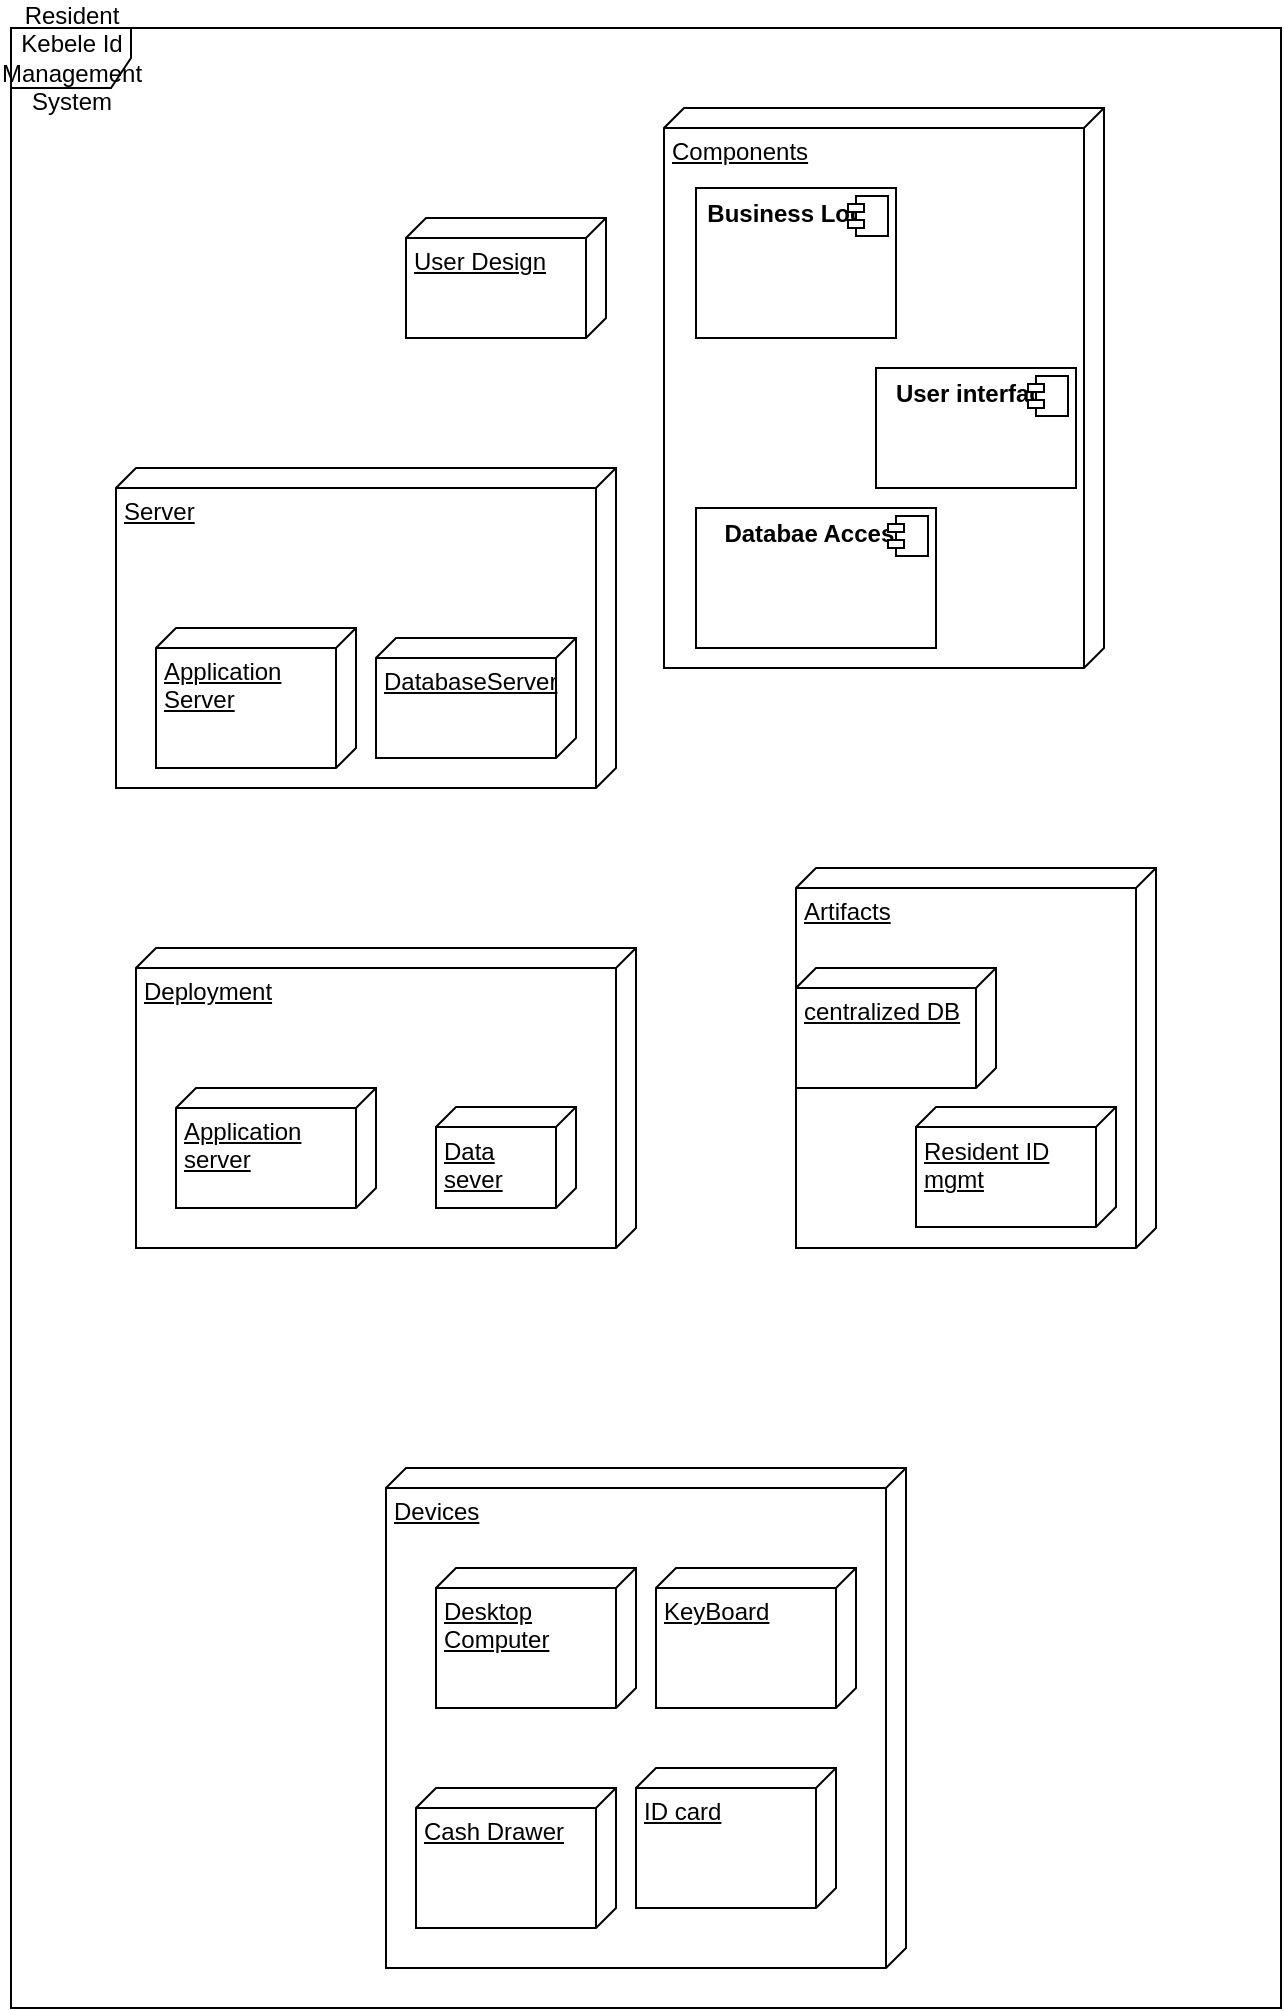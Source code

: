 <mxfile version="21.3.6" type="github">
  <diagram name="Page-1" id="1fdh5kAvn6H_yMlxb5c7">
    <mxGraphModel dx="704" dy="445" grid="1" gridSize="10" guides="1" tooltips="1" connect="1" arrows="1" fold="1" page="1" pageScale="1" pageWidth="850" pageHeight="1100" math="0" shadow="0">
      <root>
        <mxCell id="0" />
        <mxCell id="1" parent="0" />
        <mxCell id="oc99oSfQqwnh3Au1N5ky-1" value="Resident Kebele Id Management System" style="shape=umlFrame;whiteSpace=wrap;html=1;pointerEvents=0;" vertex="1" parent="1">
          <mxGeometry x="97.5" y="70" width="635" height="990" as="geometry" />
        </mxCell>
        <mxCell id="oc99oSfQqwnh3Au1N5ky-5" value="Server" style="verticalAlign=top;align=left;spacingTop=8;spacingLeft=2;spacingRight=12;shape=cube;size=10;direction=south;fontStyle=4;html=1;whiteSpace=wrap;" vertex="1" parent="1">
          <mxGeometry x="150" y="290" width="250" height="160" as="geometry" />
        </mxCell>
        <mxCell id="oc99oSfQqwnh3Au1N5ky-3" value="Application Server" style="verticalAlign=top;align=left;spacingTop=8;spacingLeft=2;spacingRight=12;shape=cube;size=10;direction=south;fontStyle=4;html=1;whiteSpace=wrap;" vertex="1" parent="1">
          <mxGeometry x="170" y="370" width="100" height="70" as="geometry" />
        </mxCell>
        <mxCell id="oc99oSfQqwnh3Au1N5ky-2" value="User Design" style="verticalAlign=top;align=left;spacingTop=8;spacingLeft=2;spacingRight=12;shape=cube;size=10;direction=south;fontStyle=4;html=1;whiteSpace=wrap;" vertex="1" parent="1">
          <mxGeometry x="295" y="165" width="100" height="60" as="geometry" />
        </mxCell>
        <mxCell id="oc99oSfQqwnh3Au1N5ky-4" value="DatabaseServer" style="verticalAlign=top;align=left;spacingTop=8;spacingLeft=2;spacingRight=12;shape=cube;size=10;direction=south;fontStyle=4;html=1;whiteSpace=wrap;" vertex="1" parent="1">
          <mxGeometry x="280" y="375" width="100" height="60" as="geometry" />
        </mxCell>
        <mxCell id="oc99oSfQqwnh3Au1N5ky-9" value="Devices&lt;br&gt;" style="verticalAlign=top;align=left;spacingTop=8;spacingLeft=2;spacingRight=12;shape=cube;size=10;direction=south;fontStyle=4;html=1;whiteSpace=wrap;" vertex="1" parent="1">
          <mxGeometry x="285" y="790" width="260" height="250" as="geometry" />
        </mxCell>
        <mxCell id="oc99oSfQqwnh3Au1N5ky-10" value="Desktop Computer" style="verticalAlign=top;align=left;spacingTop=8;spacingLeft=2;spacingRight=12;shape=cube;size=10;direction=south;fontStyle=4;html=1;whiteSpace=wrap;" vertex="1" parent="1">
          <mxGeometry x="310" y="840" width="100" height="70" as="geometry" />
        </mxCell>
        <mxCell id="oc99oSfQqwnh3Au1N5ky-11" value="KeyBoard" style="verticalAlign=top;align=left;spacingTop=8;spacingLeft=2;spacingRight=12;shape=cube;size=10;direction=south;fontStyle=4;html=1;whiteSpace=wrap;" vertex="1" parent="1">
          <mxGeometry x="420" y="840" width="100" height="70" as="geometry" />
        </mxCell>
        <mxCell id="oc99oSfQqwnh3Au1N5ky-12" value="Cash Drawer" style="verticalAlign=top;align=left;spacingTop=8;spacingLeft=2;spacingRight=12;shape=cube;size=10;direction=south;fontStyle=4;html=1;whiteSpace=wrap;" vertex="1" parent="1">
          <mxGeometry x="300" y="950" width="100" height="70" as="geometry" />
        </mxCell>
        <mxCell id="oc99oSfQqwnh3Au1N5ky-13" value="ID card" style="verticalAlign=top;align=left;spacingTop=8;spacingLeft=2;spacingRight=12;shape=cube;size=10;direction=south;fontStyle=4;html=1;whiteSpace=wrap;" vertex="1" parent="1">
          <mxGeometry x="410" y="940" width="100" height="70" as="geometry" />
        </mxCell>
        <mxCell id="oc99oSfQqwnh3Au1N5ky-15" value="Components" style="verticalAlign=top;align=left;spacingTop=8;spacingLeft=2;spacingRight=12;shape=cube;size=10;direction=south;fontStyle=4;html=1;whiteSpace=wrap;" vertex="1" parent="1">
          <mxGeometry x="424" y="110" width="220" height="280" as="geometry" />
        </mxCell>
        <mxCell id="oc99oSfQqwnh3Au1N5ky-23" value="&lt;p style=&quot;margin:0px;margin-top:6px;text-align:center;&quot;&gt;&lt;b&gt;User interface&lt;/b&gt;&lt;/p&gt;&lt;p style=&quot;margin:0px;margin-top:6px;text-align:center;&quot;&gt;&lt;b&gt;&lt;br&gt;&lt;/b&gt;&lt;/p&gt;" style="align=left;overflow=fill;html=1;dropTarget=0;whiteSpace=wrap;" vertex="1" parent="1">
          <mxGeometry x="530" y="240" width="100" height="60" as="geometry" />
        </mxCell>
        <mxCell id="oc99oSfQqwnh3Au1N5ky-24" value="" style="shape=component;jettyWidth=8;jettyHeight=4;" vertex="1" parent="oc99oSfQqwnh3Au1N5ky-23">
          <mxGeometry x="1" width="20" height="20" relative="1" as="geometry">
            <mxPoint x="-24" y="4" as="offset" />
          </mxGeometry>
        </mxCell>
        <mxCell id="oc99oSfQqwnh3Au1N5ky-25" value="&lt;p style=&quot;margin:0px;margin-top:6px;text-align:center;&quot;&gt;&lt;b&gt;Business Logic&lt;/b&gt;&lt;/p&gt;" style="align=left;overflow=fill;html=1;dropTarget=0;whiteSpace=wrap;" vertex="1" parent="1">
          <mxGeometry x="440" y="150" width="100" height="75" as="geometry" />
        </mxCell>
        <mxCell id="oc99oSfQqwnh3Au1N5ky-26" value="" style="shape=component;jettyWidth=8;jettyHeight=4;" vertex="1" parent="oc99oSfQqwnh3Au1N5ky-25">
          <mxGeometry x="1" width="20" height="20" relative="1" as="geometry">
            <mxPoint x="-24" y="4" as="offset" />
          </mxGeometry>
        </mxCell>
        <mxCell id="oc99oSfQqwnh3Au1N5ky-27" value="&lt;p style=&quot;margin:0px;margin-top:6px;text-align:center;&quot;&gt;&lt;b&gt;Databae Access&lt;/b&gt;&lt;/p&gt;" style="align=left;overflow=fill;html=1;dropTarget=0;whiteSpace=wrap;" vertex="1" parent="1">
          <mxGeometry x="440" y="310" width="120" height="70" as="geometry" />
        </mxCell>
        <mxCell id="oc99oSfQqwnh3Au1N5ky-28" value="" style="shape=component;jettyWidth=8;jettyHeight=4;" vertex="1" parent="oc99oSfQqwnh3Au1N5ky-27">
          <mxGeometry x="1" width="20" height="20" relative="1" as="geometry">
            <mxPoint x="-24" y="4" as="offset" />
          </mxGeometry>
        </mxCell>
        <mxCell id="oc99oSfQqwnh3Au1N5ky-32" value="Artifacts&lt;br&gt;" style="verticalAlign=top;align=left;spacingTop=8;spacingLeft=2;spacingRight=12;shape=cube;size=10;direction=south;fontStyle=4;html=1;whiteSpace=wrap;" vertex="1" parent="1">
          <mxGeometry x="490" y="490" width="180" height="190" as="geometry" />
        </mxCell>
        <mxCell id="oc99oSfQqwnh3Au1N5ky-33" value="centralized DB" style="verticalAlign=top;align=left;spacingTop=8;spacingLeft=2;spacingRight=12;shape=cube;size=10;direction=south;fontStyle=4;html=1;whiteSpace=wrap;" vertex="1" parent="1">
          <mxGeometry x="490" y="540" width="100" height="60" as="geometry" />
        </mxCell>
        <mxCell id="oc99oSfQqwnh3Au1N5ky-34" value="Resident ID mgmt" style="verticalAlign=top;align=left;spacingTop=8;spacingLeft=2;spacingRight=12;shape=cube;size=10;direction=south;fontStyle=4;html=1;whiteSpace=wrap;" vertex="1" parent="1">
          <mxGeometry x="550" y="609.5" width="100" height="60" as="geometry" />
        </mxCell>
        <mxCell id="oc99oSfQqwnh3Au1N5ky-35" value="Deployment&lt;br&gt;&lt;br&gt;" style="verticalAlign=top;align=left;spacingTop=8;spacingLeft=2;spacingRight=12;shape=cube;size=10;direction=south;fontStyle=4;html=1;whiteSpace=wrap;" vertex="1" parent="1">
          <mxGeometry x="160" y="530" width="250" height="150" as="geometry" />
        </mxCell>
        <mxCell id="oc99oSfQqwnh3Au1N5ky-36" value="Application server" style="verticalAlign=top;align=left;spacingTop=8;spacingLeft=2;spacingRight=12;shape=cube;size=10;direction=south;fontStyle=4;html=1;whiteSpace=wrap;" vertex="1" parent="1">
          <mxGeometry x="180" y="600" width="100" height="60" as="geometry" />
        </mxCell>
        <mxCell id="oc99oSfQqwnh3Au1N5ky-37" value="Data sever" style="verticalAlign=top;align=left;spacingTop=8;spacingLeft=2;spacingRight=12;shape=cube;size=10;direction=south;fontStyle=4;html=1;whiteSpace=wrap;" vertex="1" parent="1">
          <mxGeometry x="310" y="609.5" width="70" height="50.5" as="geometry" />
        </mxCell>
      </root>
    </mxGraphModel>
  </diagram>
</mxfile>
